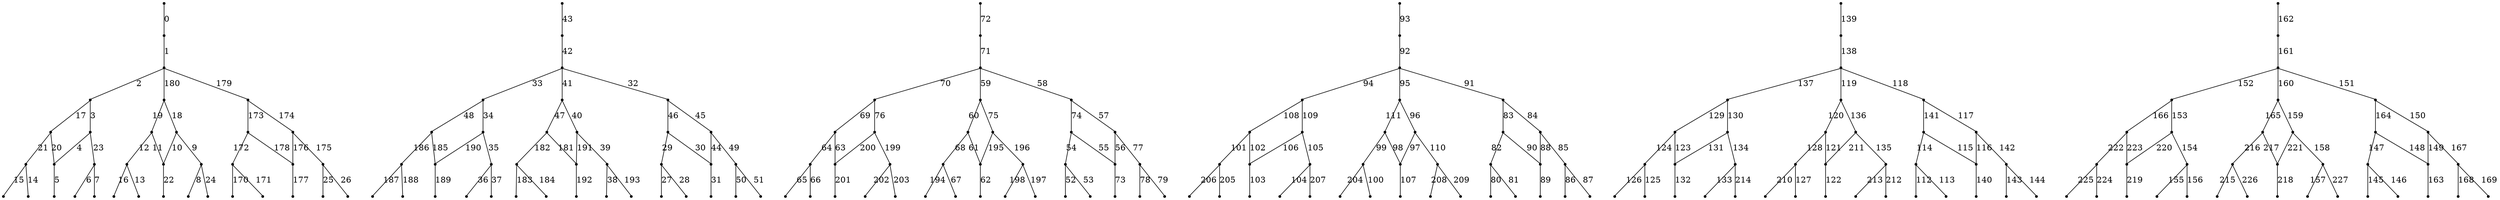 digraph {
  graph [splines=false];
   2  ->  3 [arrowhead=none,label="0"] ;
   3  ->  13 [arrowhead=none,label="1"] ;
   13  ->  21 [arrowhead=none,label="2"] ;
   21  ->  39 [arrowhead=none,label="17"] ;
   39  ->  40 [arrowhead=none,label="21"] ;
   40  ->  65 [arrowhead=none,label="15"] ;
   40  ->  66 [arrowhead=none,label="14"] ;
   39  ->  41 [arrowhead=none,label="20"] ;
   41  ->  67 [arrowhead=none,label="5"] ;
   21  ->  64 [arrowhead=none,label="3"] ;
   64  ->  41 [arrowhead=none,label="4"] ;
   64  ->  61 [arrowhead=none,label="23"] ;
   61  ->  63 [arrowhead=none,label="6"] ;
   61  ->  62 [arrowhead=none,label="7"] ;
   13  ->  22 [arrowhead=none,label="180"] ;
   22  ->  97 [arrowhead=none,label="19"] ;
   97  ->  121 [arrowhead=none,label="12"] ;
   121  ->  157 [arrowhead=none,label="16"] ;
   121  ->  169 [arrowhead=none,label="13"] ;
   97  ->  123 [arrowhead=none,label="11"] ;
   123  ->  181 [arrowhead=none,label="22"] ;
   22  ->  99 [arrowhead=none,label="18"] ;
   99  ->  123 [arrowhead=none,label="10"] ;
   99  ->  125 [arrowhead=none,label="9"] ;
   125  ->  171 [arrowhead=none,label="8"] ;
   125  ->  159 [arrowhead=none,label="24"] ;
   13  ->  23 [arrowhead=none,label="179"] ;
   23  ->  109 [arrowhead=none,label="173"] ;
   109  ->  139 [arrowhead=none,label="172"] ;
   139  ->  187 [arrowhead=none,label="170"] ;
   139  ->  199 [arrowhead=none,label="171"] ;
   109  ->  143 [arrowhead=none,label="178"] ;
   143  ->  211 [arrowhead=none,label="177"] ;
   23  ->  111 [arrowhead=none,label="174"] ;
   111  ->  143 [arrowhead=none,label="176"] ;
   111  ->  141 [arrowhead=none,label="175"] ;
   141  ->  201 [arrowhead=none,label="25"] ;
   141  ->  189 [arrowhead=none,label="26"] ;
   8  ->  9 [arrowhead=none,label="43"] ;
   9  ->  16 [arrowhead=none,label="42"] ;
   16  ->  30 [arrowhead=none,label="33"] ;
   30  ->  48 [arrowhead=none,label="48"] ;
   48  ->  49 [arrowhead=none,label="186"] ;
   49  ->  86 [arrowhead=none,label="187"] ;
   49  ->  87 [arrowhead=none,label="188"] ;
   48  ->  50 [arrowhead=none,label="185"] ;
   50  ->  88 [arrowhead=none,label="189"] ;
   30  ->  85 [arrowhead=none,label="34"] ;
   85  ->  50 [arrowhead=none,label="190"] ;
   85  ->  82 [arrowhead=none,label="35"] ;
   82  ->  84 [arrowhead=none,label="36"] ;
   82  ->  83 [arrowhead=none,label="37"] ;
   16  ->  31 [arrowhead=none,label="41"] ;
   31  ->  102 [arrowhead=none,label="47"] ;
   102  ->  128 [arrowhead=none,label="182"] ;
   128  ->  162 [arrowhead=none,label="183"] ;
   128  ->  174 [arrowhead=none,label="184"] ;
   102  ->  132 [arrowhead=none,label="181"] ;
   132  ->  184 [arrowhead=none,label="192"] ;
   31  ->  106 [arrowhead=none,label="40"] ;
   106  ->  132 [arrowhead=none,label="191"] ;
   106  ->  136 [arrowhead=none,label="39"] ;
   136  ->  178 [arrowhead=none,label="38"] ;
   136  ->  166 [arrowhead=none,label="193"] ;
   16  ->  32 [arrowhead=none,label="32"] ;
   32  ->  114 [arrowhead=none,label="46"] ;
   114  ->  146 [arrowhead=none,label="29"] ;
   146  ->  192 [arrowhead=none,label="27"] ;
   146  ->  204 [arrowhead=none,label="28"] ;
   114  ->  154 [arrowhead=none,label="30"] ;
   154  ->  214 [arrowhead=none,label="31"] ;
   32  ->  118 [arrowhead=none,label="45"] ;
   118  ->  154 [arrowhead=none,label="44"] ;
   118  ->  150 [arrowhead=none,label="49"] ;
   150  ->  208 [arrowhead=none,label="50"] ;
   150  ->  196 [arrowhead=none,label="51"] ;
   6  ->  7 [arrowhead=none,label="72"] ;
   7  ->  15 [arrowhead=none,label="71"] ;
   15  ->  27 [arrowhead=none,label="70"] ;
   27  ->  45 [arrowhead=none,label="69"] ;
   45  ->  47 [arrowhead=none,label="64"] ;
   47  ->  78 [arrowhead=none,label="65"] ;
   47  ->  77 [arrowhead=none,label="66"] ;
   45  ->  46 [arrowhead=none,label="63"] ;
   46  ->  75 [arrowhead=none,label="201"] ;
   27  ->  76 [arrowhead=none,label="76"] ;
   76  ->  46 [arrowhead=none,label="200"] ;
   76  ->  79 [arrowhead=none,label="199"] ;
   79  ->  80 [arrowhead=none,label="202"] ;
   79  ->  81 [arrowhead=none,label="203"] ;
   15  ->  28 [arrowhead=none,label="59"] ;
   28  ->  101 [arrowhead=none,label="60"] ;
   101  ->  127 [arrowhead=none,label="68"] ;
   127  ->  161 [arrowhead=none,label="194"] ;
   127  ->  173 [arrowhead=none,label="67"] ;
   101  ->  131 [arrowhead=none,label="61"] ;
   131  ->  183 [arrowhead=none,label="62"] ;
   28  ->  105 [arrowhead=none,label="75"] ;
   105  ->  131 [arrowhead=none,label="195"] ;
   105  ->  135 [arrowhead=none,label="196"] ;
   135  ->  177 [arrowhead=none,label="198"] ;
   135  ->  165 [arrowhead=none,label="197"] ;
   15  ->  29 [arrowhead=none,label="58"] ;
   29  ->  113 [arrowhead=none,label="74"] ;
   113  ->  145 [arrowhead=none,label="54"] ;
   145  ->  191 [arrowhead=none,label="52"] ;
   145  ->  203 [arrowhead=none,label="53"] ;
   113  ->  153 [arrowhead=none,label="55"] ;
   153  ->  213 [arrowhead=none,label="73"] ;
   29  ->  117 [arrowhead=none,label="57"] ;
   117  ->  153 [arrowhead=none,label="56"] ;
   117  ->  149 [arrowhead=none,label="77"] ;
   149  ->  207 [arrowhead=none,label="78"] ;
   149  ->  195 [arrowhead=none,label="79"] ;
   0  ->  1 [arrowhead=none,label="93"] ;
   1  ->  12 [arrowhead=none,label="92"] ;
   12  ->  18 [arrowhead=none,label="94"] ;
   18  ->  36 [arrowhead=none,label="108"] ;
   36  ->  37 [arrowhead=none,label="101"] ;
   37  ->  58 [arrowhead=none,label="206"] ;
   37  ->  59 [arrowhead=none,label="205"] ;
   36  ->  38 [arrowhead=none,label="102"] ;
   38  ->  60 [arrowhead=none,label="103"] ;
   18  ->  57 [arrowhead=none,label="109"] ;
   57  ->  38 [arrowhead=none,label="106"] ;
   57  ->  54 [arrowhead=none,label="105"] ;
   54  ->  56 [arrowhead=none,label="104"] ;
   54  ->  55 [arrowhead=none,label="207"] ;
   12  ->  19 [arrowhead=none,label="95"] ;
   19  ->  96 [arrowhead=none,label="111"] ;
   96  ->  120 [arrowhead=none,label="99"] ;
   120  ->  156 [arrowhead=none,label="204"] ;
   120  ->  168 [arrowhead=none,label="100"] ;
   96  ->  122 [arrowhead=none,label="98"] ;
   122  ->  180 [arrowhead=none,label="107"] ;
   19  ->  98 [arrowhead=none,label="96"] ;
   98  ->  122 [arrowhead=none,label="97"] ;
   98  ->  124 [arrowhead=none,label="110"] ;
   124  ->  170 [arrowhead=none,label="208"] ;
   124  ->  158 [arrowhead=none,label="209"] ;
   12  ->  20 [arrowhead=none,label="91"] ;
   20  ->  108 [arrowhead=none,label="83"] ;
   108  ->  138 [arrowhead=none,label="82"] ;
   138  ->  186 [arrowhead=none,label="80"] ;
   138  ->  198 [arrowhead=none,label="81"] ;
   108  ->  142 [arrowhead=none,label="90"] ;
   142  ->  210 [arrowhead=none,label="89"] ;
   20  ->  110 [arrowhead=none,label="84"] ;
   110  ->  142 [arrowhead=none,label="88"] ;
   110  ->  140 [arrowhead=none,label="85"] ;
   140  ->  200 [arrowhead=none,label="86"] ;
   140  ->  188 [arrowhead=none,label="87"] ;
   4  ->  5 [arrowhead=none,label="139"] ;
   5  ->  14 [arrowhead=none,label="138"] ;
   14  ->  24 [arrowhead=none,label="137"] ;
   24  ->  42 [arrowhead=none,label="129"] ;
   42  ->  44 [arrowhead=none,label="124"] ;
   44  ->  71 [arrowhead=none,label="126"] ;
   44  ->  70 [arrowhead=none,label="125"] ;
   42  ->  43 [arrowhead=none,label="123"] ;
   43  ->  68 [arrowhead=none,label="132"] ;
   24  ->  69 [arrowhead=none,label="130"] ;
   69  ->  43 [arrowhead=none,label="131"] ;
   69  ->  72 [arrowhead=none,label="134"] ;
   72  ->  73 [arrowhead=none,label="133"] ;
   72  ->  74 [arrowhead=none,label="214"] ;
   14  ->  25 [arrowhead=none,label="119"] ;
   25  ->  100 [arrowhead=none,label="120"] ;
   100  ->  126 [arrowhead=none,label="128"] ;
   126  ->  160 [arrowhead=none,label="210"] ;
   126  ->  172 [arrowhead=none,label="127"] ;
   100  ->  130 [arrowhead=none,label="121"] ;
   130  ->  182 [arrowhead=none,label="122"] ;
   25  ->  104 [arrowhead=none,label="136"] ;
   104  ->  130 [arrowhead=none,label="211"] ;
   104  ->  134 [arrowhead=none,label="135"] ;
   134  ->  176 [arrowhead=none,label="213"] ;
   134  ->  164 [arrowhead=none,label="212"] ;
   14  ->  26 [arrowhead=none,label="118"] ;
   26  ->  112 [arrowhead=none,label="141"] ;
   112  ->  144 [arrowhead=none,label="114"] ;
   144  ->  190 [arrowhead=none,label="112"] ;
   144  ->  202 [arrowhead=none,label="113"] ;
   112  ->  152 [arrowhead=none,label="115"] ;
   152  ->  212 [arrowhead=none,label="140"] ;
   26  ->  116 [arrowhead=none,label="117"] ;
   116  ->  152 [arrowhead=none,label="116"] ;
   116  ->  148 [arrowhead=none,label="142"] ;
   148  ->  206 [arrowhead=none,label="143"] ;
   148  ->  194 [arrowhead=none,label="144"] ;
   10  ->  11 [arrowhead=none,label="162"] ;
   11  ->  17 [arrowhead=none,label="161"] ;
   17  ->  33 [arrowhead=none,label="152"] ;
   33  ->  51 [arrowhead=none,label="166"] ;
   51  ->  52 [arrowhead=none,label="222"] ;
   52  ->  93 [arrowhead=none,label="225"] ;
   52  ->  94 [arrowhead=none,label="224"] ;
   51  ->  53 [arrowhead=none,label="223"] ;
   53  ->  95 [arrowhead=none,label="219"] ;
   33  ->  92 [arrowhead=none,label="153"] ;
   92  ->  53 [arrowhead=none,label="220"] ;
   92  ->  89 [arrowhead=none,label="154"] ;
   89  ->  91 [arrowhead=none,label="155"] ;
   89  ->  90 [arrowhead=none,label="156"] ;
   17  ->  34 [arrowhead=none,label="160"] ;
   34  ->  103 [arrowhead=none,label="165"] ;
   103  ->  129 [arrowhead=none,label="216"] ;
   129  ->  163 [arrowhead=none,label="215"] ;
   129  ->  175 [arrowhead=none,label="226"] ;
   103  ->  133 [arrowhead=none,label="217"] ;
   133  ->  185 [arrowhead=none,label="218"] ;
   34  ->  107 [arrowhead=none,label="159"] ;
   107  ->  133 [arrowhead=none,label="221"] ;
   107  ->  137 [arrowhead=none,label="158"] ;
   137  ->  179 [arrowhead=none,label="157"] ;
   137  ->  167 [arrowhead=none,label="227"] ;
   17  ->  35 [arrowhead=none,label="151"] ;
   35  ->  115 [arrowhead=none,label="164"] ;
   115  ->  147 [arrowhead=none,label="147"] ;
   147  ->  193 [arrowhead=none,label="145"] ;
   147  ->  205 [arrowhead=none,label="146"] ;
   115  ->  155 [arrowhead=none,label="148"] ;
   155  ->  215 [arrowhead=none,label="163"] ;
   35  ->  119 [arrowhead=none,label="150"] ;
   119  ->  155 [arrowhead=none,label="149"] ;
   119  ->  151 [arrowhead=none,label="167"] ;
   151  ->  209 [arrowhead=none,label="168"] ;
   151  ->  197 [arrowhead=none,label="169"] ;
   0 [shape=point,label=""] ;
   1 [shape=point,label=""] ;
   2 [shape=point,label=""] ;
   3 [shape=point,label=""] ;
   4 [shape=point,label=""] ;
   5 [shape=point,label=""] ;
   6 [shape=point,label=""] ;
   7 [shape=point,label=""] ;
   8 [shape=point,label=""] ;
   9 [shape=point,label=""] ;
   10 [shape=point,label=""] ;
   11 [shape=point,label=""] ;
   12 [shape=point,label=""] ;
   13 [shape=point,label=""] ;
   14 [shape=point,label=""] ;
   15 [shape=point,label=""] ;
   16 [shape=point,label=""] ;
   17 [shape=point,label=""] ;
   18 [shape=point,label=""] ;
   19 [shape=point,label=""] ;
   20 [shape=point,label=""] ;
   21 [shape=point,label=""] ;
   22 [shape=point,label=""] ;
   23 [shape=point,label=""] ;
   24 [shape=point,label=""] ;
   25 [shape=point,label=""] ;
   26 [shape=point,label=""] ;
   27 [shape=point,label=""] ;
   28 [shape=point,label=""] ;
   29 [shape=point,label=""] ;
   30 [shape=point,label=""] ;
   31 [shape=point,label=""] ;
   32 [shape=point,label=""] ;
   33 [shape=point,label=""] ;
   34 [shape=point,label=""] ;
   35 [shape=point,label=""] ;
   36 [shape=point,label=""] ;
   37 [shape=point,label=""] ;
   38 [shape=point,label=""] ;
   39 [shape=point,label=""] ;
   40 [shape=point,label=""] ;
   41 [shape=point,label=""] ;
   42 [shape=point,label=""] ;
   43 [shape=point,label=""] ;
   44 [shape=point,label=""] ;
   45 [shape=point,label=""] ;
   46 [shape=point,label=""] ;
   47 [shape=point,label=""] ;
   48 [shape=point,label=""] ;
   49 [shape=point,label=""] ;
   50 [shape=point,label=""] ;
   51 [shape=point,label=""] ;
   52 [shape=point,label=""] ;
   53 [shape=point,label=""] ;
   54 [shape=point,label=""] ;
   55 [shape=point,label=""] ;
   56 [shape=point,label=""] ;
   57 [shape=point,label=""] ;
   58 [shape=point,label=""] ;
   59 [shape=point,label=""] ;
   60 [shape=point,label=""] ;
   61 [shape=point,label=""] ;
   62 [shape=point,label=""] ;
   63 [shape=point,label=""] ;
   64 [shape=point,label=""] ;
   65 [shape=point,label=""] ;
   66 [shape=point,label=""] ;
   67 [shape=point,label=""] ;
   68 [shape=point,label=""] ;
   69 [shape=point,label=""] ;
   70 [shape=point,label=""] ;
   71 [shape=point,label=""] ;
   72 [shape=point,label=""] ;
   73 [shape=point,label=""] ;
   74 [shape=point,label=""] ;
   75 [shape=point,label=""] ;
   76 [shape=point,label=""] ;
   77 [shape=point,label=""] ;
   78 [shape=point,label=""] ;
   79 [shape=point,label=""] ;
   80 [shape=point,label=""] ;
   81 [shape=point,label=""] ;
   82 [shape=point,label=""] ;
   83 [shape=point,label=""] ;
   84 [shape=point,label=""] ;
   85 [shape=point,label=""] ;
   86 [shape=point,label=""] ;
   87 [shape=point,label=""] ;
   88 [shape=point,label=""] ;
   89 [shape=point,label=""] ;
   90 [shape=point,label=""] ;
   91 [shape=point,label=""] ;
   92 [shape=point,label=""] ;
   93 [shape=point,label=""] ;
   94 [shape=point,label=""] ;
   95 [shape=point,label=""] ;
   96 [shape=point,label=""] ;
   97 [shape=point,label=""] ;
   98 [shape=point,label=""] ;
   99 [shape=point,label=""] ;
   100 [shape=point,label=""] ;
   101 [shape=point,label=""] ;
   102 [shape=point,label=""] ;
   103 [shape=point,label=""] ;
   104 [shape=point,label=""] ;
   105 [shape=point,label=""] ;
   106 [shape=point,label=""] ;
   107 [shape=point,label=""] ;
   108 [shape=point,label=""] ;
   109 [shape=point,label=""] ;
   110 [shape=point,label=""] ;
   111 [shape=point,label=""] ;
   112 [shape=point,label=""] ;
   113 [shape=point,label=""] ;
   114 [shape=point,label=""] ;
   115 [shape=point,label=""] ;
   116 [shape=point,label=""] ;
   117 [shape=point,label=""] ;
   118 [shape=point,label=""] ;
   119 [shape=point,label=""] ;
   120 [shape=point,label=""] ;
   121 [shape=point,label=""] ;
   122 [shape=point,label=""] ;
   123 [shape=point,label=""] ;
   124 [shape=point,label=""] ;
   125 [shape=point,label=""] ;
   126 [shape=point,label=""] ;
   127 [shape=point,label=""] ;
   128 [shape=point,label=""] ;
   129 [shape=point,label=""] ;
   130 [shape=point,label=""] ;
   131 [shape=point,label=""] ;
   132 [shape=point,label=""] ;
   133 [shape=point,label=""] ;
   134 [shape=point,label=""] ;
   135 [shape=point,label=""] ;
   136 [shape=point,label=""] ;
   137 [shape=point,label=""] ;
   138 [shape=point,label=""] ;
   139 [shape=point,label=""] ;
   140 [shape=point,label=""] ;
   141 [shape=point,label=""] ;
   142 [shape=point,label=""] ;
   143 [shape=point,label=""] ;
   144 [shape=point,label=""] ;
   145 [shape=point,label=""] ;
   146 [shape=point,label=""] ;
   147 [shape=point,label=""] ;
   148 [shape=point,label=""] ;
   149 [shape=point,label=""] ;
   150 [shape=point,label=""] ;
   151 [shape=point,label=""] ;
   152 [shape=point,label=""] ;
   153 [shape=point,label=""] ;
   154 [shape=point,label=""] ;
   155 [shape=point,label=""] ;
   156 [shape=point,label=""] ;
   157 [shape=point,label=""] ;
   158 [shape=point,label=""] ;
   159 [shape=point,label=""] ;
   160 [shape=point,label=""] ;
   161 [shape=point,label=""] ;
   162 [shape=point,label=""] ;
   163 [shape=point,label=""] ;
   164 [shape=point,label=""] ;
   165 [shape=point,label=""] ;
   166 [shape=point,label=""] ;
   167 [shape=point,label=""] ;
   168 [shape=point,label=""] ;
   169 [shape=point,label=""] ;
   170 [shape=point,label=""] ;
   171 [shape=point,label=""] ;
   172 [shape=point,label=""] ;
   173 [shape=point,label=""] ;
   174 [shape=point,label=""] ;
   175 [shape=point,label=""] ;
   176 [shape=point,label=""] ;
   177 [shape=point,label=""] ;
   178 [shape=point,label=""] ;
   179 [shape=point,label=""] ;
   180 [shape=point,label=""] ;
   181 [shape=point,label=""] ;
   182 [shape=point,label=""] ;
   183 [shape=point,label=""] ;
   184 [shape=point,label=""] ;
   185 [shape=point,label=""] ;
   186 [shape=point,label=""] ;
   187 [shape=point,label=""] ;
   188 [shape=point,label=""] ;
   189 [shape=point,label=""] ;
   190 [shape=point,label=""] ;
   191 [shape=point,label=""] ;
   192 [shape=point,label=""] ;
   193 [shape=point,label=""] ;
   194 [shape=point,label=""] ;
   195 [shape=point,label=""] ;
   196 [shape=point,label=""] ;
   197 [shape=point,label=""] ;
   198 [shape=point,label=""] ;
   199 [shape=point,label=""] ;
   200 [shape=point,label=""] ;
   201 [shape=point,label=""] ;
   202 [shape=point,label=""] ;
   203 [shape=point,label=""] ;
   204 [shape=point,label=""] ;
   205 [shape=point,label=""] ;
   206 [shape=point,label=""] ;
   207 [shape=point,label=""] ;
   208 [shape=point,label=""] ;
   209 [shape=point,label=""] ;
   210 [shape=point,label=""] ;
   211 [shape=point,label=""] ;
   212 [shape=point,label=""] ;
   213 [shape=point,label=""] ;
   214 [shape=point,label=""] ;
   215 [shape=point,label=""] ;
}
